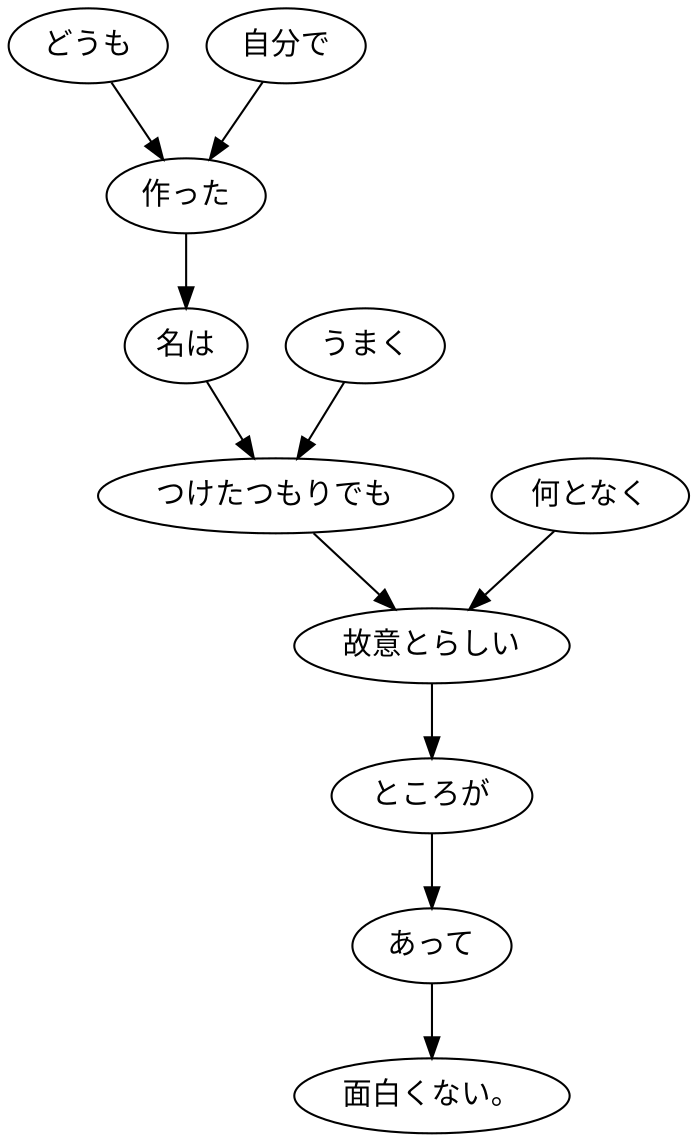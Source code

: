 digraph graph564 {
	node0 [label="どうも"];
	node1 [label="自分で"];
	node2 [label="作った"];
	node3 [label="名は"];
	node4 [label="うまく"];
	node5 [label="つけたつもりでも"];
	node6 [label="何となく"];
	node7 [label="故意とらしい"];
	node8 [label="ところが"];
	node9 [label="あって"];
	node10 [label="面白くない。"];
	node0 -> node2;
	node1 -> node2;
	node2 -> node3;
	node3 -> node5;
	node4 -> node5;
	node5 -> node7;
	node6 -> node7;
	node7 -> node8;
	node8 -> node9;
	node9 -> node10;
}
